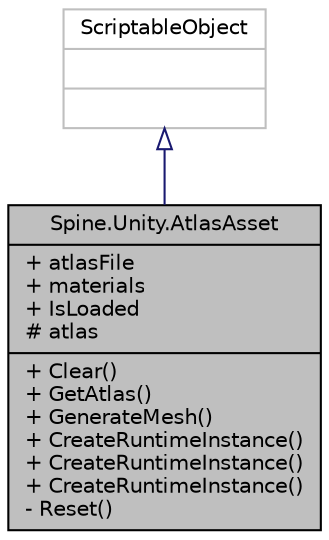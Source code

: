 digraph "Spine.Unity.AtlasAsset"
{
 // LATEX_PDF_SIZE
  edge [fontname="Helvetica",fontsize="10",labelfontname="Helvetica",labelfontsize="10"];
  node [fontname="Helvetica",fontsize="10",shape=record];
  Node1 [label="{Spine.Unity.AtlasAsset\n|+ atlasFile\l+ materials\l+ IsLoaded\l# atlas\l|+ Clear()\l+ GetAtlas()\l+ GenerateMesh()\l+ CreateRuntimeInstance()\l+ CreateRuntimeInstance()\l+ CreateRuntimeInstance()\l- Reset()\l}",height=0.2,width=0.4,color="black", fillcolor="grey75", style="filled", fontcolor="black",tooltip="Loads and stores a Spine atlas and list of materials."];
  Node2 -> Node1 [dir="back",color="midnightblue",fontsize="10",style="solid",arrowtail="onormal",fontname="Helvetica"];
  Node2 [label="{ScriptableObject\n||}",height=0.2,width=0.4,color="grey75", fillcolor="white", style="filled",tooltip=" "];
}
